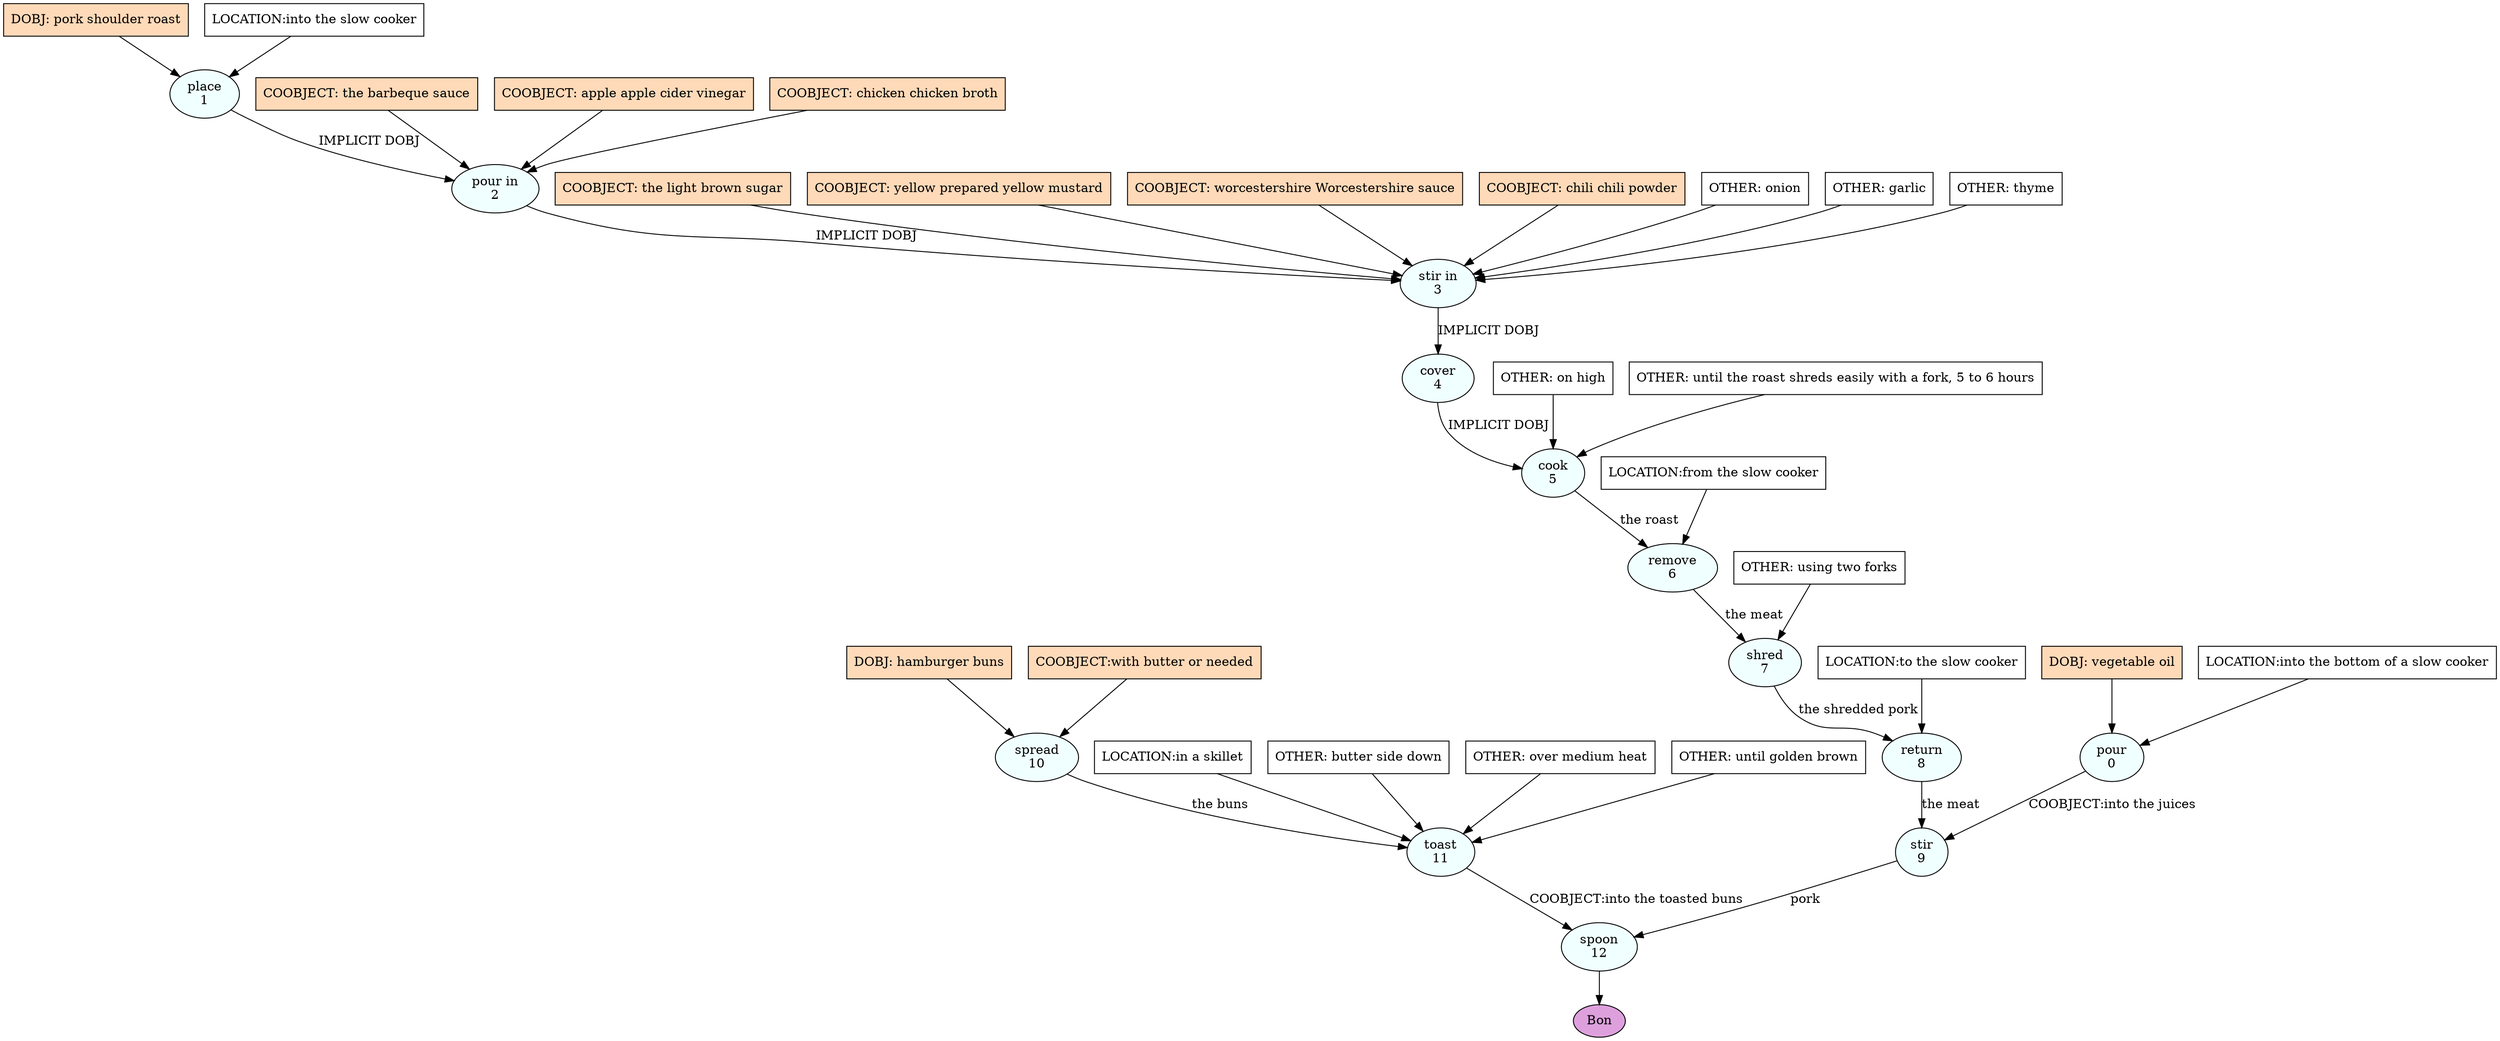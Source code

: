 digraph recipe {
E0[label="pour
0", shape=oval, style=filled, fillcolor=azure]
E1[label="place
1", shape=oval, style=filled, fillcolor=azure]
E2[label="pour in
2", shape=oval, style=filled, fillcolor=azure]
E3[label="stir in
3", shape=oval, style=filled, fillcolor=azure]
E4[label="cover
4", shape=oval, style=filled, fillcolor=azure]
E5[label="cook
5", shape=oval, style=filled, fillcolor=azure]
E6[label="remove
6", shape=oval, style=filled, fillcolor=azure]
E7[label="shred
7", shape=oval, style=filled, fillcolor=azure]
E8[label="return
8", shape=oval, style=filled, fillcolor=azure]
E9[label="stir
9", shape=oval, style=filled, fillcolor=azure]
E10[label="spread
10", shape=oval, style=filled, fillcolor=azure]
E11[label="toast
11", shape=oval, style=filled, fillcolor=azure]
E12[label="spoon
12", shape=oval, style=filled, fillcolor=azure]
D10[label="DOBJ: hamburger buns", shape=box, style=filled, fillcolor=peachpuff]
D10 -> E10
P10_0[label="COOBJECT:with butter or needed", shape=box, style=filled, fillcolor=peachpuff]
P10_0 -> E10
D1[label="DOBJ: pork shoulder roast", shape=box, style=filled, fillcolor=peachpuff]
D1 -> E1
P1_0[label="LOCATION:into the slow cooker", shape=box, style=filled, fillcolor=white]
P1_0 -> E1
D0[label="DOBJ: vegetable oil", shape=box, style=filled, fillcolor=peachpuff]
D0 -> E0
P0_0[label="LOCATION:into the bottom of a slow cooker", shape=box, style=filled, fillcolor=white]
P0_0 -> E0
E1 -> E2 [label="IMPLICIT DOBJ"]
P2_0_ing[label="COOBJECT: the barbeque sauce", shape=box, style=filled, fillcolor=peachpuff]
P2_0_ing -> E2
P2_1_ing[label="COOBJECT: apple apple cider vinegar", shape=box, style=filled, fillcolor=peachpuff]
P2_1_ing -> E2
P2_2_ing[label="COOBJECT: chicken chicken broth", shape=box, style=filled, fillcolor=peachpuff]
P2_2_ing -> E2
E2 -> E3 [label="IMPLICIT DOBJ"]
P3_0_ing[label="COOBJECT: the light brown sugar", shape=box, style=filled, fillcolor=peachpuff]
P3_0_ing -> E3
P3_1_ing[label="COOBJECT: yellow prepared yellow mustard", shape=box, style=filled, fillcolor=peachpuff]
P3_1_ing -> E3
P3_2_ing[label="COOBJECT: worcestershire Worcestershire sauce", shape=box, style=filled, fillcolor=peachpuff]
P3_2_ing -> E3
P3_3_ing[label="COOBJECT: chili chili powder", shape=box, style=filled, fillcolor=peachpuff]
P3_3_ing -> E3
O3_0_0[label="OTHER: onion", shape=box, style=filled, fillcolor=white]
O3_0_0 -> E3
O3_1_0[label="OTHER: garlic", shape=box, style=filled, fillcolor=white]
O3_1_0 -> E3
O3_2_0[label="OTHER: thyme", shape=box, style=filled, fillcolor=white]
O3_2_0 -> E3
E3 -> E4 [label="IMPLICIT DOBJ"]
E4 -> E5 [label="IMPLICIT DOBJ"]
O5_0_0[label="OTHER: on high", shape=box, style=filled, fillcolor=white]
O5_0_0 -> E5
O5_1_0[label="OTHER: until the roast shreds easily with a fork, 5 to 6 hours", shape=box, style=filled, fillcolor=white]
O5_1_0 -> E5
E5 -> E6 [label="the roast"]
P6_0_0[label="LOCATION:from the slow cooker", shape=box, style=filled, fillcolor=white]
P6_0_0 -> E6
E6 -> E7 [label="the meat"]
O7_0_0[label="OTHER: using two forks", shape=box, style=filled, fillcolor=white]
O7_0_0 -> E7
E7 -> E8 [label="the shredded pork"]
P8_0_0[label="LOCATION:to the slow cooker", shape=box, style=filled, fillcolor=white]
P8_0_0 -> E8
E8 -> E9 [label="the meat"]
E0 -> E9 [label="COOBJECT:into the juices"]
E10 -> E11 [label="the buns"]
P11_0_0[label="LOCATION:in a skillet", shape=box, style=filled, fillcolor=white]
P11_0_0 -> E11
O11_0_0[label="OTHER: butter side down", shape=box, style=filled, fillcolor=white]
O11_0_0 -> E11
O11_1_0[label="OTHER: over medium heat", shape=box, style=filled, fillcolor=white]
O11_1_0 -> E11
O11_2_0[label="OTHER: until golden brown", shape=box, style=filled, fillcolor=white]
O11_2_0 -> E11
E9 -> E12 [label="pork"]
E11 -> E12 [label="COOBJECT:into the toasted buns"]
EOR[label="Bon", shape=oval, style=filled, fillcolor=plum]
E12 -> EOR
}
